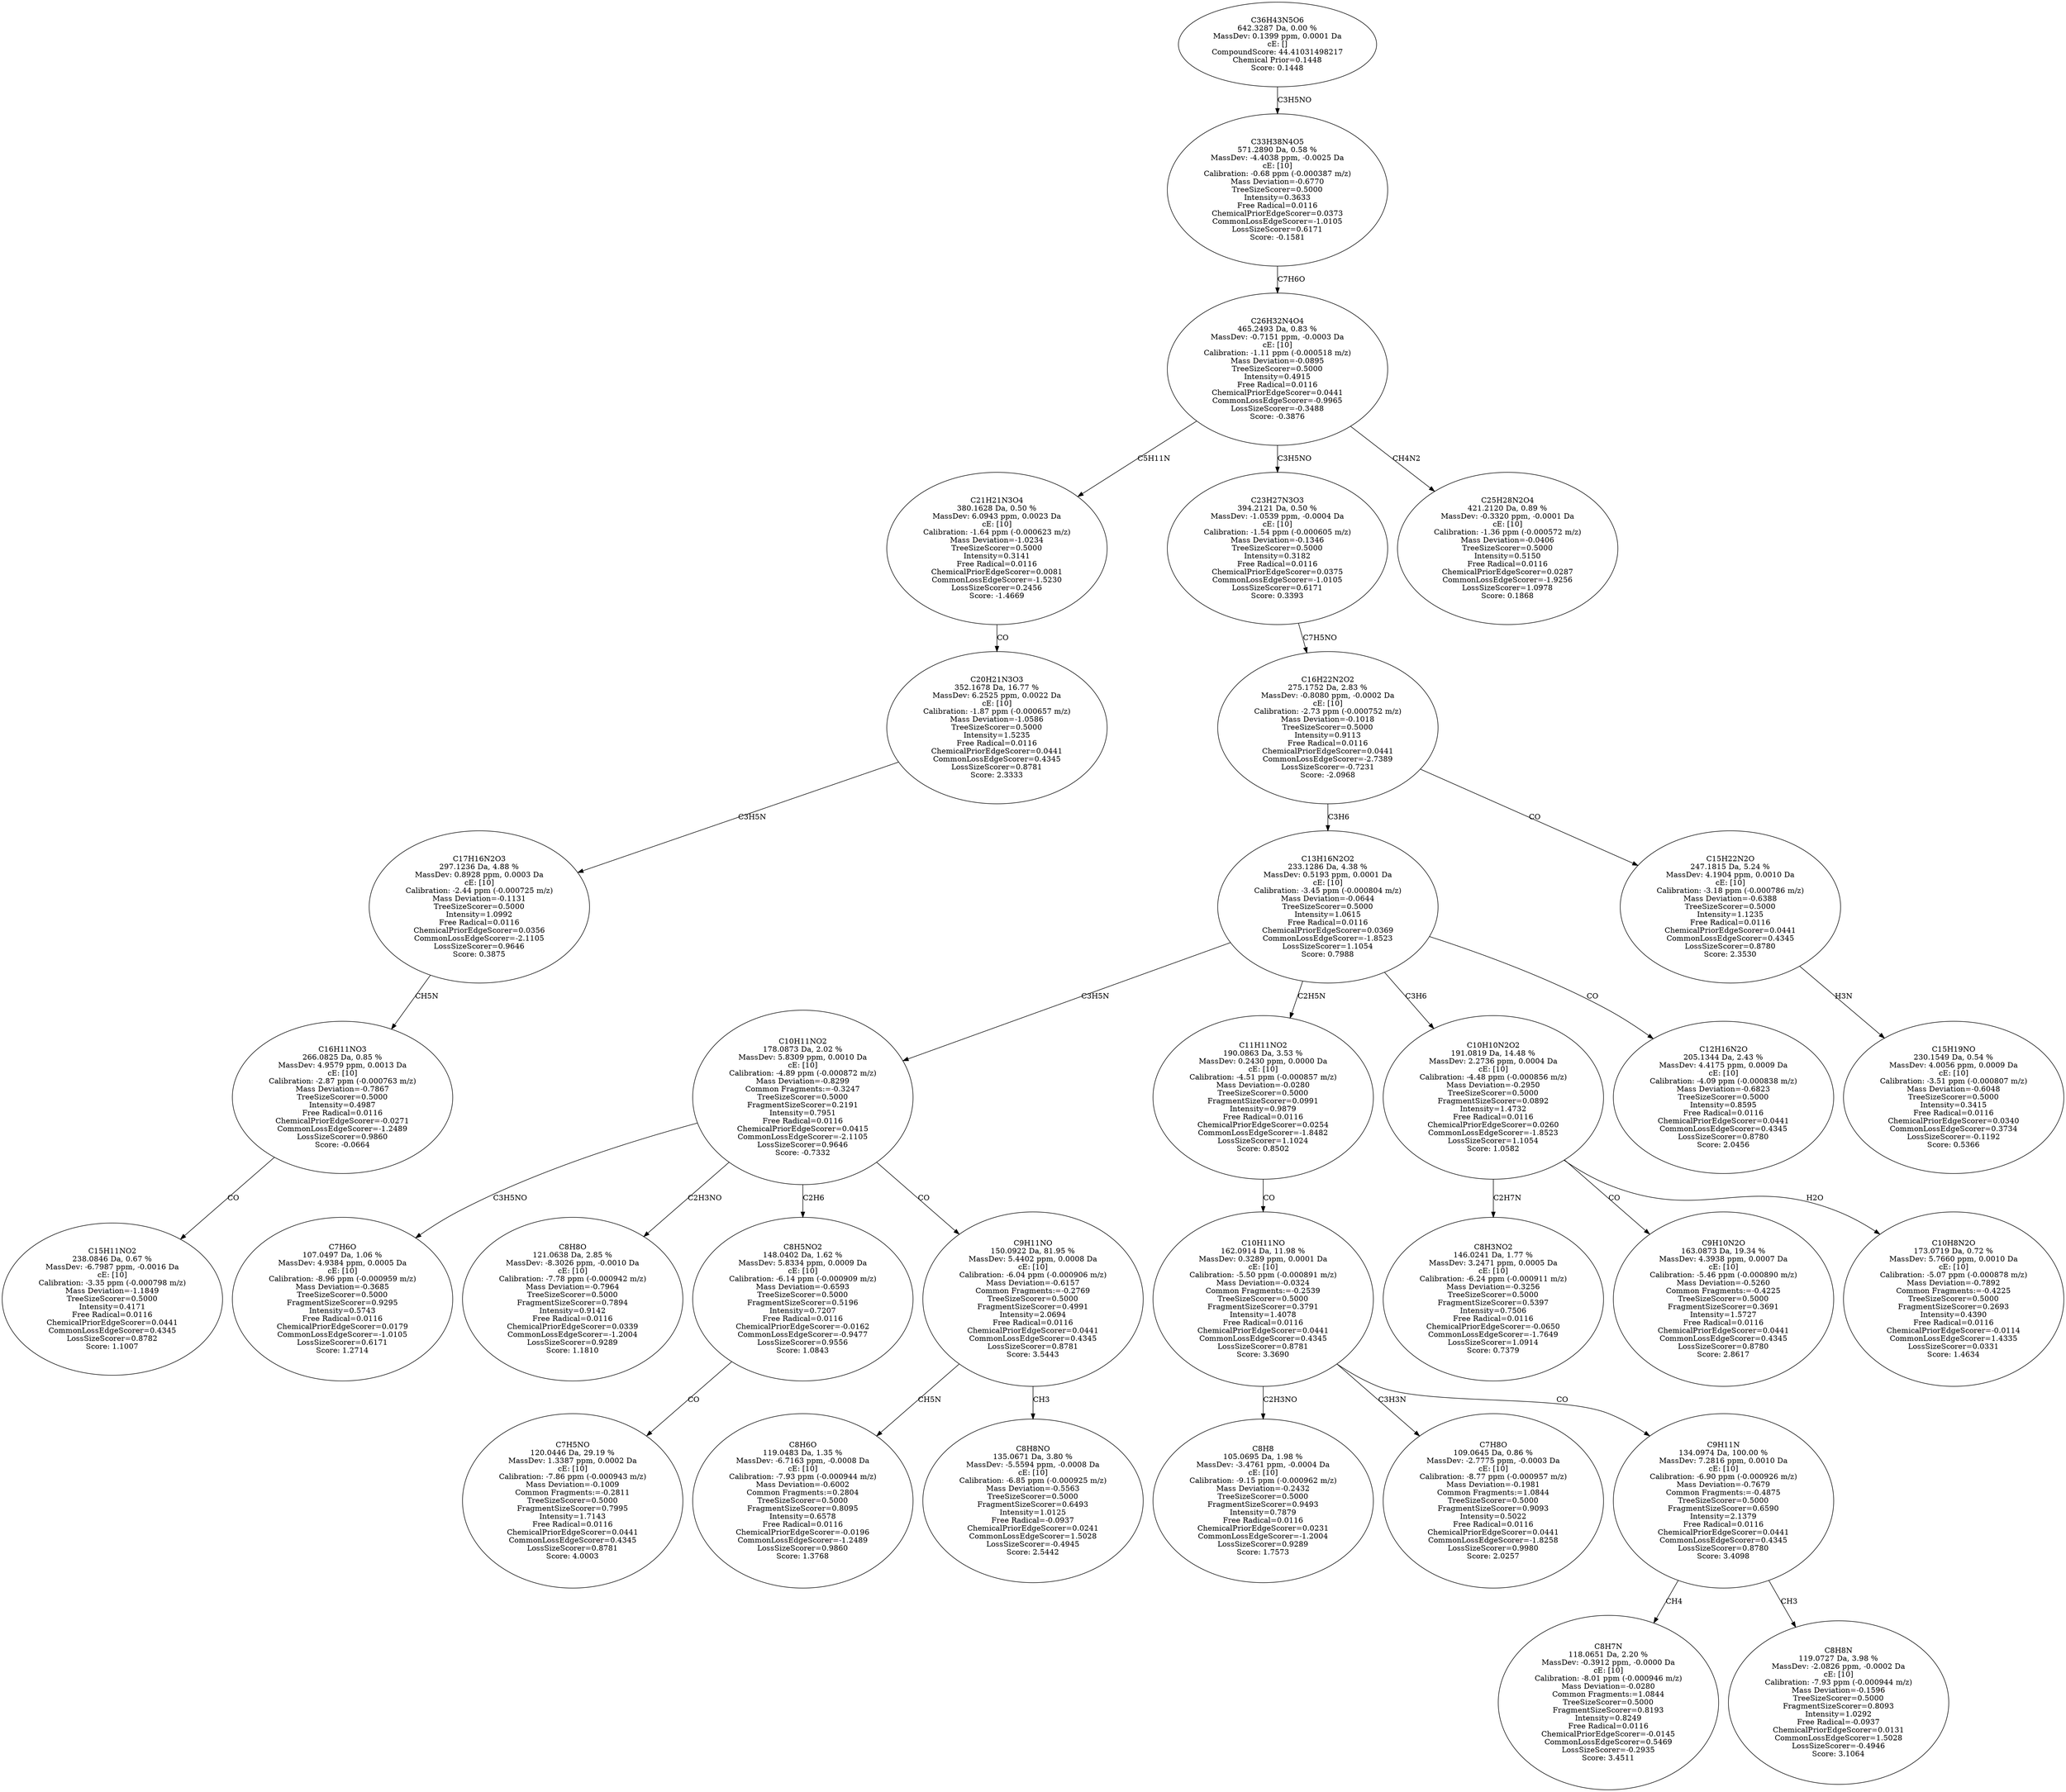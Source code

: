 strict digraph {
v1 [label="C15H11NO2\n238.0846 Da, 0.67 %\nMassDev: -6.7987 ppm, -0.0016 Da\ncE: [10]\nCalibration: -3.35 ppm (-0.000798 m/z)\nMass Deviation=-1.1849\nTreeSizeScorer=0.5000\nIntensity=0.4171\nFree Radical=0.0116\nChemicalPriorEdgeScorer=0.0441\nCommonLossEdgeScorer=0.4345\nLossSizeScorer=0.8782\nScore: 1.1007"];
v2 [label="C16H11NO3\n266.0825 Da, 0.85 %\nMassDev: 4.9579 ppm, 0.0013 Da\ncE: [10]\nCalibration: -2.87 ppm (-0.000763 m/z)\nMass Deviation=-0.7867\nTreeSizeScorer=0.5000\nIntensity=0.4987\nFree Radical=0.0116\nChemicalPriorEdgeScorer=-0.0271\nCommonLossEdgeScorer=-1.2489\nLossSizeScorer=0.9860\nScore: -0.0664"];
v3 [label="C17H16N2O3\n297.1236 Da, 4.88 %\nMassDev: 0.8928 ppm, 0.0003 Da\ncE: [10]\nCalibration: -2.44 ppm (-0.000725 m/z)\nMass Deviation=-0.1131\nTreeSizeScorer=0.5000\nIntensity=1.0992\nFree Radical=0.0116\nChemicalPriorEdgeScorer=0.0356\nCommonLossEdgeScorer=-2.1105\nLossSizeScorer=0.9646\nScore: 0.3875"];
v4 [label="C20H21N3O3\n352.1678 Da, 16.77 %\nMassDev: 6.2525 ppm, 0.0022 Da\ncE: [10]\nCalibration: -1.87 ppm (-0.000657 m/z)\nMass Deviation=-1.0586\nTreeSizeScorer=0.5000\nIntensity=1.5235\nFree Radical=0.0116\nChemicalPriorEdgeScorer=0.0441\nCommonLossEdgeScorer=0.4345\nLossSizeScorer=0.8781\nScore: 2.3333"];
v5 [label="C21H21N3O4\n380.1628 Da, 0.50 %\nMassDev: 6.0943 ppm, 0.0023 Da\ncE: [10]\nCalibration: -1.64 ppm (-0.000623 m/z)\nMass Deviation=-1.0234\nTreeSizeScorer=0.5000\nIntensity=0.3141\nFree Radical=0.0116\nChemicalPriorEdgeScorer=0.0081\nCommonLossEdgeScorer=-1.5230\nLossSizeScorer=0.2456\nScore: -1.4669"];
v6 [label="C7H6O\n107.0497 Da, 1.06 %\nMassDev: 4.9384 ppm, 0.0005 Da\ncE: [10]\nCalibration: -8.96 ppm (-0.000959 m/z)\nMass Deviation=-0.3685\nTreeSizeScorer=0.5000\nFragmentSizeScorer=0.9295\nIntensity=0.5743\nFree Radical=0.0116\nChemicalPriorEdgeScorer=0.0179\nCommonLossEdgeScorer=-1.0105\nLossSizeScorer=0.6171\nScore: 1.2714"];
v7 [label="C8H8O\n121.0638 Da, 2.85 %\nMassDev: -8.3026 ppm, -0.0010 Da\ncE: [10]\nCalibration: -7.78 ppm (-0.000942 m/z)\nMass Deviation=-0.7964\nTreeSizeScorer=0.5000\nFragmentSizeScorer=0.7894\nIntensity=0.9142\nFree Radical=0.0116\nChemicalPriorEdgeScorer=0.0339\nCommonLossEdgeScorer=-1.2004\nLossSizeScorer=0.9289\nScore: 1.1810"];
v8 [label="C7H5NO\n120.0446 Da, 29.19 %\nMassDev: 1.3387 ppm, 0.0002 Da\ncE: [10]\nCalibration: -7.86 ppm (-0.000943 m/z)\nMass Deviation=-0.1009\nCommon Fragments:=-0.2811\nTreeSizeScorer=0.5000\nFragmentSizeScorer=0.7995\nIntensity=1.7143\nFree Radical=0.0116\nChemicalPriorEdgeScorer=0.0441\nCommonLossEdgeScorer=0.4345\nLossSizeScorer=0.8781\nScore: 4.0003"];
v9 [label="C8H5NO2\n148.0402 Da, 1.62 %\nMassDev: 5.8334 ppm, 0.0009 Da\ncE: [10]\nCalibration: -6.14 ppm (-0.000909 m/z)\nMass Deviation=-0.6593\nTreeSizeScorer=0.5000\nFragmentSizeScorer=0.5196\nIntensity=0.7207\nFree Radical=0.0116\nChemicalPriorEdgeScorer=-0.0162\nCommonLossEdgeScorer=-0.9477\nLossSizeScorer=0.9556\nScore: 1.0843"];
v10 [label="C8H6O\n119.0483 Da, 1.35 %\nMassDev: -6.7163 ppm, -0.0008 Da\ncE: [10]\nCalibration: -7.93 ppm (-0.000944 m/z)\nMass Deviation=-0.6002\nCommon Fragments:=0.2804\nTreeSizeScorer=0.5000\nFragmentSizeScorer=0.8095\nIntensity=0.6578\nFree Radical=0.0116\nChemicalPriorEdgeScorer=-0.0196\nCommonLossEdgeScorer=-1.2489\nLossSizeScorer=0.9860\nScore: 1.3768"];
v11 [label="C8H8NO\n135.0671 Da, 3.80 %\nMassDev: -5.5594 ppm, -0.0008 Da\ncE: [10]\nCalibration: -6.85 ppm (-0.000925 m/z)\nMass Deviation=-0.5563\nTreeSizeScorer=0.5000\nFragmentSizeScorer=0.6493\nIntensity=1.0125\nFree Radical=-0.0937\nChemicalPriorEdgeScorer=0.0241\nCommonLossEdgeScorer=1.5028\nLossSizeScorer=-0.4945\nScore: 2.5442"];
v12 [label="C9H11NO\n150.0922 Da, 81.95 %\nMassDev: 5.4402 ppm, 0.0008 Da\ncE: [10]\nCalibration: -6.04 ppm (-0.000906 m/z)\nMass Deviation=-0.6157\nCommon Fragments:=-0.2769\nTreeSizeScorer=0.5000\nFragmentSizeScorer=0.4991\nIntensity=2.0694\nFree Radical=0.0116\nChemicalPriorEdgeScorer=0.0441\nCommonLossEdgeScorer=0.4345\nLossSizeScorer=0.8781\nScore: 3.5443"];
v13 [label="C10H11NO2\n178.0873 Da, 2.02 %\nMassDev: 5.8309 ppm, 0.0010 Da\ncE: [10]\nCalibration: -4.89 ppm (-0.000872 m/z)\nMass Deviation=-0.8299\nCommon Fragments:=-0.3247\nTreeSizeScorer=0.5000\nFragmentSizeScorer=0.2191\nIntensity=0.7951\nFree Radical=0.0116\nChemicalPriorEdgeScorer=0.0415\nCommonLossEdgeScorer=-2.1105\nLossSizeScorer=0.9646\nScore: -0.7332"];
v14 [label="C8H8\n105.0695 Da, 1.98 %\nMassDev: -3.4761 ppm, -0.0004 Da\ncE: [10]\nCalibration: -9.15 ppm (-0.000962 m/z)\nMass Deviation=-0.2432\nTreeSizeScorer=0.5000\nFragmentSizeScorer=0.9493\nIntensity=0.7879\nFree Radical=0.0116\nChemicalPriorEdgeScorer=0.0231\nCommonLossEdgeScorer=-1.2004\nLossSizeScorer=0.9289\nScore: 1.7573"];
v15 [label="C7H8O\n109.0645 Da, 0.86 %\nMassDev: -2.7775 ppm, -0.0003 Da\ncE: [10]\nCalibration: -8.77 ppm (-0.000957 m/z)\nMass Deviation=-0.1981\nCommon Fragments:=1.0844\nTreeSizeScorer=0.5000\nFragmentSizeScorer=0.9093\nIntensity=0.5022\nFree Radical=0.0116\nChemicalPriorEdgeScorer=0.0441\nCommonLossEdgeScorer=-1.8258\nLossSizeScorer=0.9980\nScore: 2.0257"];
v16 [label="C8H7N\n118.0651 Da, 2.20 %\nMassDev: -0.3912 ppm, -0.0000 Da\ncE: [10]\nCalibration: -8.01 ppm (-0.000946 m/z)\nMass Deviation=-0.0280\nCommon Fragments:=1.0844\nTreeSizeScorer=0.5000\nFragmentSizeScorer=0.8193\nIntensity=0.8249\nFree Radical=0.0116\nChemicalPriorEdgeScorer=-0.0145\nCommonLossEdgeScorer=0.5469\nLossSizeScorer=-0.2935\nScore: 3.4511"];
v17 [label="C8H8N\n119.0727 Da, 3.98 %\nMassDev: -2.0826 ppm, -0.0002 Da\ncE: [10]\nCalibration: -7.93 ppm (-0.000944 m/z)\nMass Deviation=-0.1596\nTreeSizeScorer=0.5000\nFragmentSizeScorer=0.8093\nIntensity=1.0292\nFree Radical=-0.0937\nChemicalPriorEdgeScorer=0.0131\nCommonLossEdgeScorer=1.5028\nLossSizeScorer=-0.4946\nScore: 3.1064"];
v18 [label="C9H11N\n134.0974 Da, 100.00 %\nMassDev: 7.2816 ppm, 0.0010 Da\ncE: [10]\nCalibration: -6.90 ppm (-0.000926 m/z)\nMass Deviation=-0.7679\nCommon Fragments:=-0.4875\nTreeSizeScorer=0.5000\nFragmentSizeScorer=0.6590\nIntensity=2.1379\nFree Radical=0.0116\nChemicalPriorEdgeScorer=0.0441\nCommonLossEdgeScorer=0.4345\nLossSizeScorer=0.8780\nScore: 3.4098"];
v19 [label="C10H11NO\n162.0914 Da, 11.98 %\nMassDev: 0.3289 ppm, 0.0001 Da\ncE: [10]\nCalibration: -5.50 ppm (-0.000891 m/z)\nMass Deviation=-0.0324\nCommon Fragments:=-0.2539\nTreeSizeScorer=0.5000\nFragmentSizeScorer=0.3791\nIntensity=1.4078\nFree Radical=0.0116\nChemicalPriorEdgeScorer=0.0441\nCommonLossEdgeScorer=0.4345\nLossSizeScorer=0.8781\nScore: 3.3690"];
v20 [label="C11H11NO2\n190.0863 Da, 3.53 %\nMassDev: 0.2430 ppm, 0.0000 Da\ncE: [10]\nCalibration: -4.51 ppm (-0.000857 m/z)\nMass Deviation=-0.0280\nTreeSizeScorer=0.5000\nFragmentSizeScorer=0.0991\nIntensity=0.9879\nFree Radical=0.0116\nChemicalPriorEdgeScorer=0.0254\nCommonLossEdgeScorer=-1.8482\nLossSizeScorer=1.1024\nScore: 0.8502"];
v21 [label="C8H3NO2\n146.0241 Da, 1.77 %\nMassDev: 3.2471 ppm, 0.0005 Da\ncE: [10]\nCalibration: -6.24 ppm (-0.000911 m/z)\nMass Deviation=-0.3256\nTreeSizeScorer=0.5000\nFragmentSizeScorer=0.5397\nIntensity=0.7506\nFree Radical=0.0116\nChemicalPriorEdgeScorer=-0.0650\nCommonLossEdgeScorer=-1.7649\nLossSizeScorer=1.0914\nScore: 0.7379"];
v22 [label="C9H10N2O\n163.0873 Da, 19.34 %\nMassDev: 4.3938 ppm, 0.0007 Da\ncE: [10]\nCalibration: -5.46 ppm (-0.000890 m/z)\nMass Deviation=-0.5260\nCommon Fragments:=-0.4225\nTreeSizeScorer=0.5000\nFragmentSizeScorer=0.3691\nIntensity=1.5727\nFree Radical=0.0116\nChemicalPriorEdgeScorer=0.0441\nCommonLossEdgeScorer=0.4345\nLossSizeScorer=0.8780\nScore: 2.8617"];
v23 [label="C10H8N2O\n173.0719 Da, 0.72 %\nMassDev: 5.7660 ppm, 0.0010 Da\ncE: [10]\nCalibration: -5.07 ppm (-0.000878 m/z)\nMass Deviation=-0.7892\nCommon Fragments:=-0.4225\nTreeSizeScorer=0.5000\nFragmentSizeScorer=0.2693\nIntensity=0.4390\nFree Radical=0.0116\nChemicalPriorEdgeScorer=-0.0114\nCommonLossEdgeScorer=1.4335\nLossSizeScorer=0.0331\nScore: 1.4634"];
v24 [label="C10H10N2O2\n191.0819 Da, 14.48 %\nMassDev: 2.2736 ppm, 0.0004 Da\ncE: [10]\nCalibration: -4.48 ppm (-0.000856 m/z)\nMass Deviation=-0.2950\nTreeSizeScorer=0.5000\nFragmentSizeScorer=0.0892\nIntensity=1.4732\nFree Radical=0.0116\nChemicalPriorEdgeScorer=0.0260\nCommonLossEdgeScorer=-1.8523\nLossSizeScorer=1.1054\nScore: 1.0582"];
v25 [label="C12H16N2O\n205.1344 Da, 2.43 %\nMassDev: 4.4175 ppm, 0.0009 Da\ncE: [10]\nCalibration: -4.09 ppm (-0.000838 m/z)\nMass Deviation=-0.6823\nTreeSizeScorer=0.5000\nIntensity=0.8595\nFree Radical=0.0116\nChemicalPriorEdgeScorer=0.0441\nCommonLossEdgeScorer=0.4345\nLossSizeScorer=0.8780\nScore: 2.0456"];
v26 [label="C13H16N2O2\n233.1286 Da, 4.38 %\nMassDev: 0.5193 ppm, 0.0001 Da\ncE: [10]\nCalibration: -3.45 ppm (-0.000804 m/z)\nMass Deviation=-0.0644\nTreeSizeScorer=0.5000\nIntensity=1.0615\nFree Radical=0.0116\nChemicalPriorEdgeScorer=0.0369\nCommonLossEdgeScorer=-1.8523\nLossSizeScorer=1.1054\nScore: 0.7988"];
v27 [label="C15H19NO\n230.1549 Da, 0.54 %\nMassDev: 4.0056 ppm, 0.0009 Da\ncE: [10]\nCalibration: -3.51 ppm (-0.000807 m/z)\nMass Deviation=-0.6048\nTreeSizeScorer=0.5000\nIntensity=0.3415\nFree Radical=0.0116\nChemicalPriorEdgeScorer=0.0340\nCommonLossEdgeScorer=0.3734\nLossSizeScorer=-0.1192\nScore: 0.5366"];
v28 [label="C15H22N2O\n247.1815 Da, 5.24 %\nMassDev: 4.1904 ppm, 0.0010 Da\ncE: [10]\nCalibration: -3.18 ppm (-0.000786 m/z)\nMass Deviation=-0.6388\nTreeSizeScorer=0.5000\nIntensity=1.1235\nFree Radical=0.0116\nChemicalPriorEdgeScorer=0.0441\nCommonLossEdgeScorer=0.4345\nLossSizeScorer=0.8780\nScore: 2.3530"];
v29 [label="C16H22N2O2\n275.1752 Da, 2.83 %\nMassDev: -0.8080 ppm, -0.0002 Da\ncE: [10]\nCalibration: -2.73 ppm (-0.000752 m/z)\nMass Deviation=-0.1018\nTreeSizeScorer=0.5000\nIntensity=0.9113\nFree Radical=0.0116\nChemicalPriorEdgeScorer=0.0441\nCommonLossEdgeScorer=-2.7389\nLossSizeScorer=-0.7231\nScore: -2.0968"];
v30 [label="C23H27N3O3\n394.2121 Da, 0.50 %\nMassDev: -1.0539 ppm, -0.0004 Da\ncE: [10]\nCalibration: -1.54 ppm (-0.000605 m/z)\nMass Deviation=-0.1346\nTreeSizeScorer=0.5000\nIntensity=0.3182\nFree Radical=0.0116\nChemicalPriorEdgeScorer=0.0375\nCommonLossEdgeScorer=-1.0105\nLossSizeScorer=0.6171\nScore: 0.3393"];
v31 [label="C25H28N2O4\n421.2120 Da, 0.89 %\nMassDev: -0.3320 ppm, -0.0001 Da\ncE: [10]\nCalibration: -1.36 ppm (-0.000572 m/z)\nMass Deviation=-0.0406\nTreeSizeScorer=0.5000\nIntensity=0.5150\nFree Radical=0.0116\nChemicalPriorEdgeScorer=0.0287\nCommonLossEdgeScorer=-1.9256\nLossSizeScorer=1.0978\nScore: 0.1868"];
v32 [label="C26H32N4O4\n465.2493 Da, 0.83 %\nMassDev: -0.7151 ppm, -0.0003 Da\ncE: [10]\nCalibration: -1.11 ppm (-0.000518 m/z)\nMass Deviation=-0.0895\nTreeSizeScorer=0.5000\nIntensity=0.4915\nFree Radical=0.0116\nChemicalPriorEdgeScorer=0.0441\nCommonLossEdgeScorer=-0.9965\nLossSizeScorer=-0.3488\nScore: -0.3876"];
v33 [label="C33H38N4O5\n571.2890 Da, 0.58 %\nMassDev: -4.4038 ppm, -0.0025 Da\ncE: [10]\nCalibration: -0.68 ppm (-0.000387 m/z)\nMass Deviation=-0.6770\nTreeSizeScorer=0.5000\nIntensity=0.3633\nFree Radical=0.0116\nChemicalPriorEdgeScorer=0.0373\nCommonLossEdgeScorer=-1.0105\nLossSizeScorer=0.6171\nScore: -0.1581"];
v34 [label="C36H43N5O6\n642.3287 Da, 0.00 %\nMassDev: 0.1399 ppm, 0.0001 Da\ncE: []\nCompoundScore: 44.41031498217\nChemical Prior=0.1448\nScore: 0.1448"];
v2 -> v1 [label="CO"];
v3 -> v2 [label="CH5N"];
v4 -> v3 [label="C3H5N"];
v5 -> v4 [label="CO"];
v32 -> v5 [label="C5H11N"];
v13 -> v6 [label="C3H5NO"];
v13 -> v7 [label="C2H3NO"];
v9 -> v8 [label="CO"];
v13 -> v9 [label="C2H6"];
v12 -> v10 [label="CH5N"];
v12 -> v11 [label="CH3"];
v13 -> v12 [label="CO"];
v26 -> v13 [label="C3H5N"];
v19 -> v14 [label="C2H3NO"];
v19 -> v15 [label="C3H3N"];
v18 -> v16 [label="CH4"];
v18 -> v17 [label="CH3"];
v19 -> v18 [label="CO"];
v20 -> v19 [label="CO"];
v26 -> v20 [label="C2H5N"];
v24 -> v21 [label="C2H7N"];
v24 -> v22 [label="CO"];
v24 -> v23 [label="H2O"];
v26 -> v24 [label="C3H6"];
v26 -> v25 [label="CO"];
v29 -> v26 [label="C3H6"];
v28 -> v27 [label="H3N"];
v29 -> v28 [label="CO"];
v30 -> v29 [label="C7H5NO"];
v32 -> v30 [label="C3H5NO"];
v32 -> v31 [label="CH4N2"];
v33 -> v32 [label="C7H6O"];
v34 -> v33 [label="C3H5NO"];
}